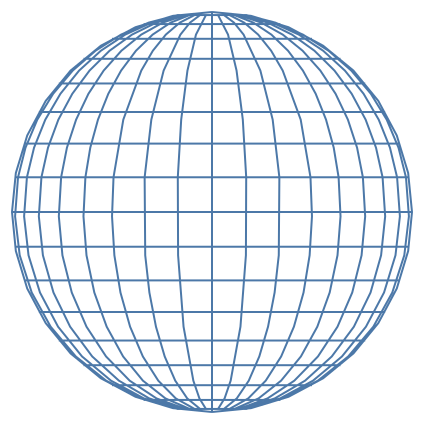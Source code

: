 {
  "$schema": "https://vega.github.io/schema/vega-lite/v4.json",
  "width": 200,
  "height": 200,
  "data": {"graticule": true},
  "projection": {"type": "orthographic"},
  "mark": {"type": "geoshape"},
  "autosize": {"type": "pad"}
}